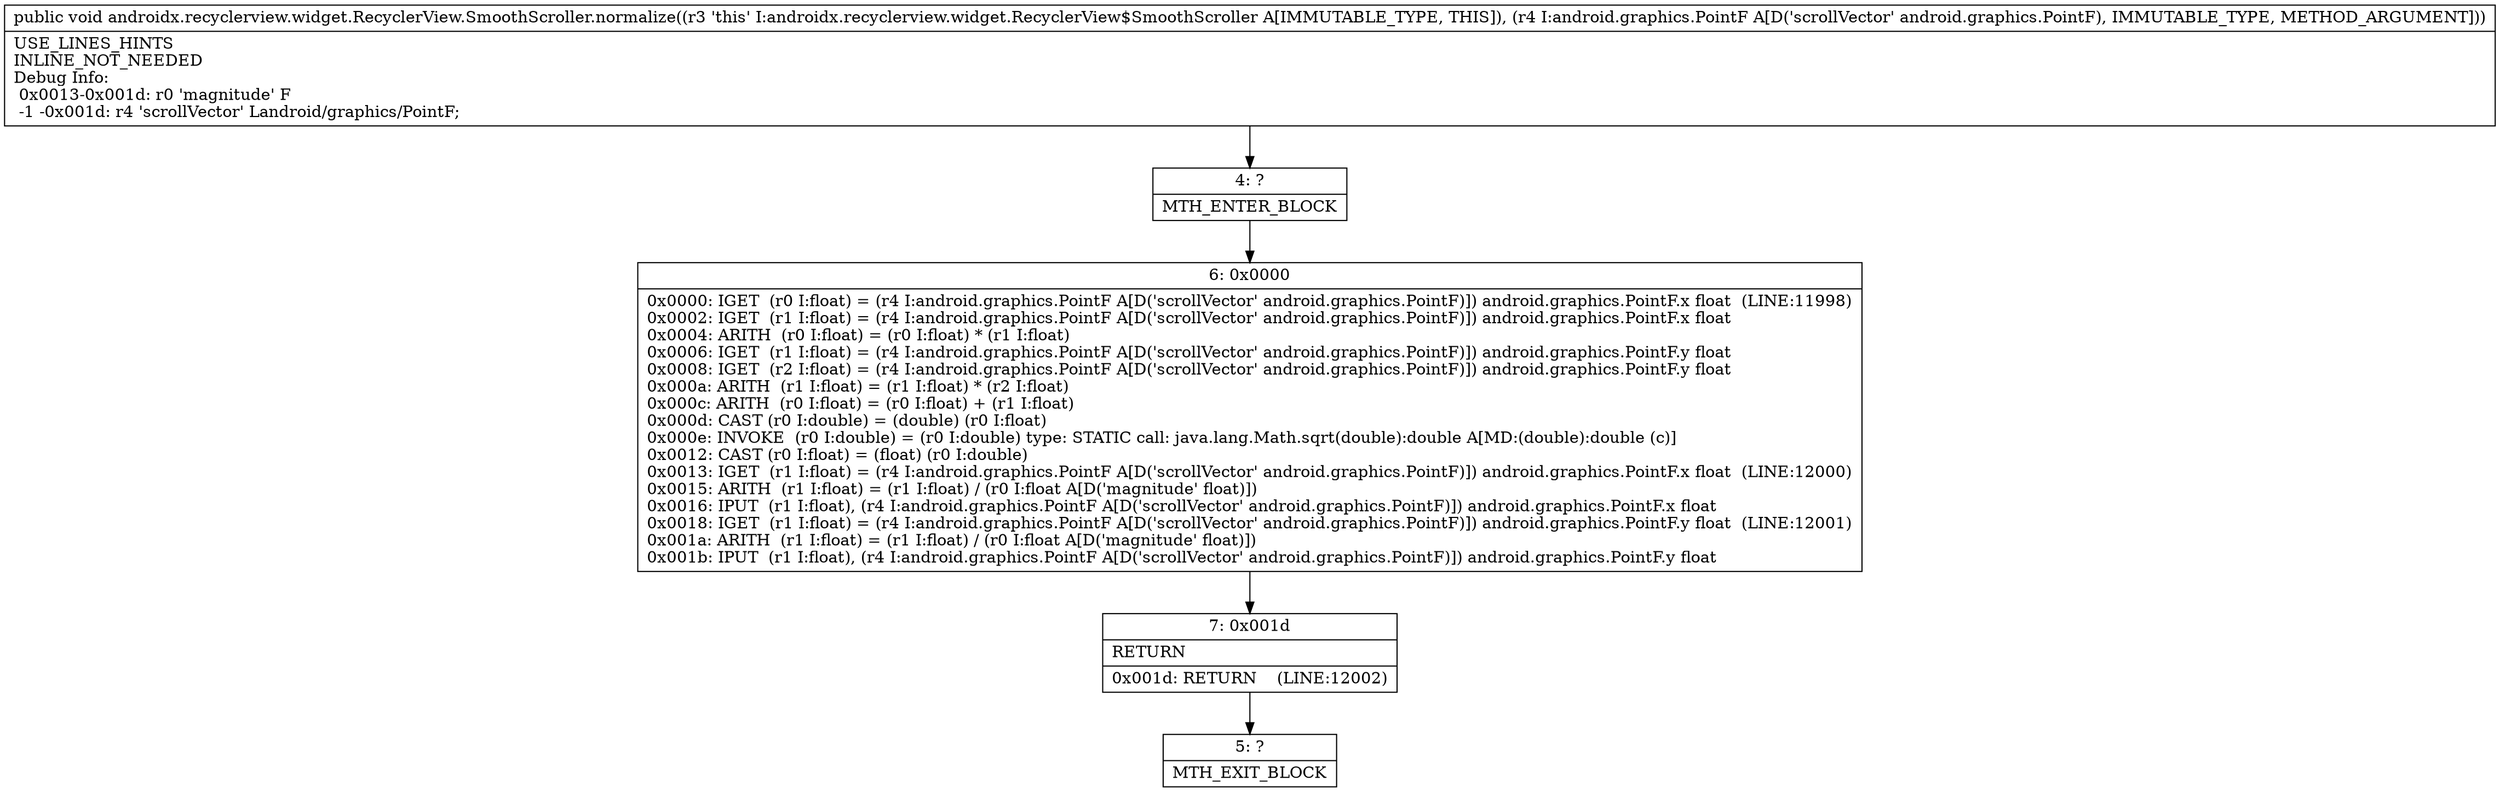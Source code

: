 digraph "CFG forandroidx.recyclerview.widget.RecyclerView.SmoothScroller.normalize(Landroid\/graphics\/PointF;)V" {
Node_4 [shape=record,label="{4\:\ ?|MTH_ENTER_BLOCK\l}"];
Node_6 [shape=record,label="{6\:\ 0x0000|0x0000: IGET  (r0 I:float) = (r4 I:android.graphics.PointF A[D('scrollVector' android.graphics.PointF)]) android.graphics.PointF.x float  (LINE:11998)\l0x0002: IGET  (r1 I:float) = (r4 I:android.graphics.PointF A[D('scrollVector' android.graphics.PointF)]) android.graphics.PointF.x float \l0x0004: ARITH  (r0 I:float) = (r0 I:float) * (r1 I:float) \l0x0006: IGET  (r1 I:float) = (r4 I:android.graphics.PointF A[D('scrollVector' android.graphics.PointF)]) android.graphics.PointF.y float \l0x0008: IGET  (r2 I:float) = (r4 I:android.graphics.PointF A[D('scrollVector' android.graphics.PointF)]) android.graphics.PointF.y float \l0x000a: ARITH  (r1 I:float) = (r1 I:float) * (r2 I:float) \l0x000c: ARITH  (r0 I:float) = (r0 I:float) + (r1 I:float) \l0x000d: CAST (r0 I:double) = (double) (r0 I:float) \l0x000e: INVOKE  (r0 I:double) = (r0 I:double) type: STATIC call: java.lang.Math.sqrt(double):double A[MD:(double):double (c)]\l0x0012: CAST (r0 I:float) = (float) (r0 I:double) \l0x0013: IGET  (r1 I:float) = (r4 I:android.graphics.PointF A[D('scrollVector' android.graphics.PointF)]) android.graphics.PointF.x float  (LINE:12000)\l0x0015: ARITH  (r1 I:float) = (r1 I:float) \/ (r0 I:float A[D('magnitude' float)]) \l0x0016: IPUT  (r1 I:float), (r4 I:android.graphics.PointF A[D('scrollVector' android.graphics.PointF)]) android.graphics.PointF.x float \l0x0018: IGET  (r1 I:float) = (r4 I:android.graphics.PointF A[D('scrollVector' android.graphics.PointF)]) android.graphics.PointF.y float  (LINE:12001)\l0x001a: ARITH  (r1 I:float) = (r1 I:float) \/ (r0 I:float A[D('magnitude' float)]) \l0x001b: IPUT  (r1 I:float), (r4 I:android.graphics.PointF A[D('scrollVector' android.graphics.PointF)]) android.graphics.PointF.y float \l}"];
Node_7 [shape=record,label="{7\:\ 0x001d|RETURN\l|0x001d: RETURN    (LINE:12002)\l}"];
Node_5 [shape=record,label="{5\:\ ?|MTH_EXIT_BLOCK\l}"];
MethodNode[shape=record,label="{public void androidx.recyclerview.widget.RecyclerView.SmoothScroller.normalize((r3 'this' I:androidx.recyclerview.widget.RecyclerView$SmoothScroller A[IMMUTABLE_TYPE, THIS]), (r4 I:android.graphics.PointF A[D('scrollVector' android.graphics.PointF), IMMUTABLE_TYPE, METHOD_ARGUMENT]))  | USE_LINES_HINTS\lINLINE_NOT_NEEDED\lDebug Info:\l  0x0013\-0x001d: r0 'magnitude' F\l  \-1 \-0x001d: r4 'scrollVector' Landroid\/graphics\/PointF;\l}"];
MethodNode -> Node_4;Node_4 -> Node_6;
Node_6 -> Node_7;
Node_7 -> Node_5;
}

